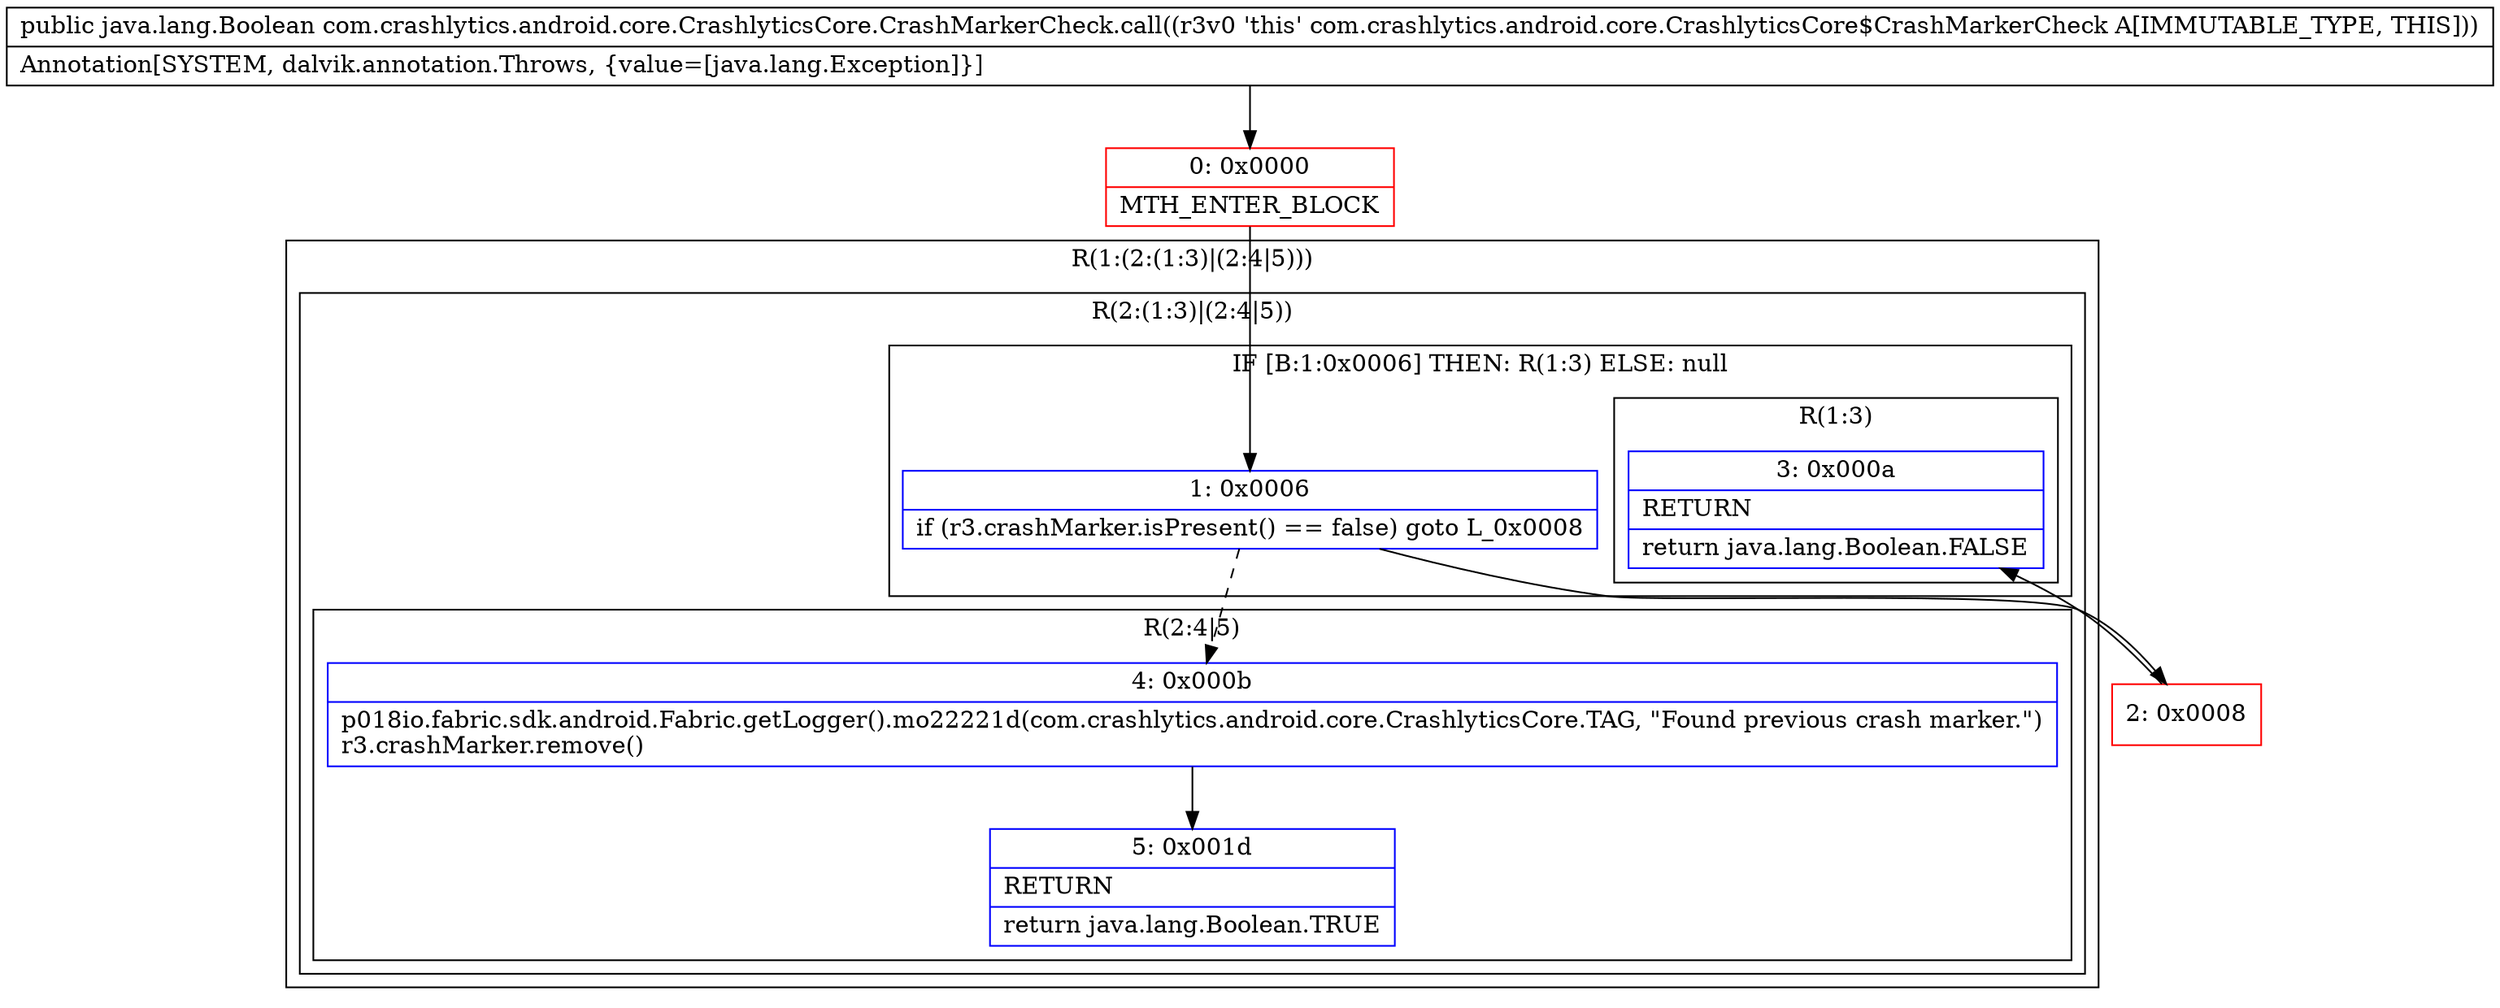 digraph "CFG forcom.crashlytics.android.core.CrashlyticsCore.CrashMarkerCheck.call()Ljava\/lang\/Boolean;" {
subgraph cluster_Region_1718672113 {
label = "R(1:(2:(1:3)|(2:4|5)))";
node [shape=record,color=blue];
subgraph cluster_Region_1338629697 {
label = "R(2:(1:3)|(2:4|5))";
node [shape=record,color=blue];
subgraph cluster_IfRegion_386571508 {
label = "IF [B:1:0x0006] THEN: R(1:3) ELSE: null";
node [shape=record,color=blue];
Node_1 [shape=record,label="{1\:\ 0x0006|if (r3.crashMarker.isPresent() == false) goto L_0x0008\l}"];
subgraph cluster_Region_122615051 {
label = "R(1:3)";
node [shape=record,color=blue];
Node_3 [shape=record,label="{3\:\ 0x000a|RETURN\l|return java.lang.Boolean.FALSE\l}"];
}
}
subgraph cluster_Region_1728647233 {
label = "R(2:4|5)";
node [shape=record,color=blue];
Node_4 [shape=record,label="{4\:\ 0x000b|p018io.fabric.sdk.android.Fabric.getLogger().mo22221d(com.crashlytics.android.core.CrashlyticsCore.TAG, \"Found previous crash marker.\")\lr3.crashMarker.remove()\l}"];
Node_5 [shape=record,label="{5\:\ 0x001d|RETURN\l|return java.lang.Boolean.TRUE\l}"];
}
}
}
Node_0 [shape=record,color=red,label="{0\:\ 0x0000|MTH_ENTER_BLOCK\l}"];
Node_2 [shape=record,color=red,label="{2\:\ 0x0008}"];
MethodNode[shape=record,label="{public java.lang.Boolean com.crashlytics.android.core.CrashlyticsCore.CrashMarkerCheck.call((r3v0 'this' com.crashlytics.android.core.CrashlyticsCore$CrashMarkerCheck A[IMMUTABLE_TYPE, THIS]))  | Annotation[SYSTEM, dalvik.annotation.Throws, \{value=[java.lang.Exception]\}]\l}"];
MethodNode -> Node_0;
Node_1 -> Node_2;
Node_1 -> Node_4[style=dashed];
Node_4 -> Node_5;
Node_0 -> Node_1;
Node_2 -> Node_3;
}


